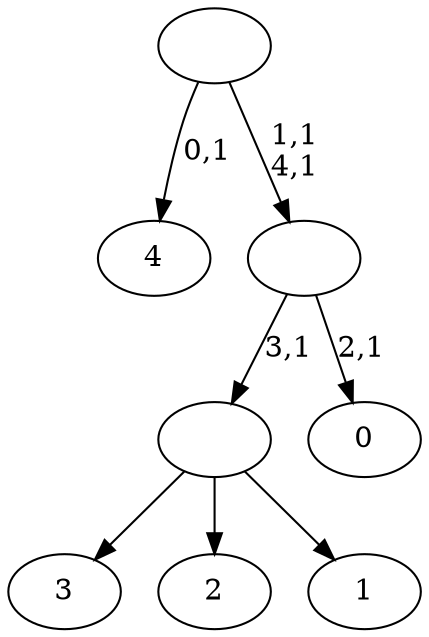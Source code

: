 digraph T {
	10 [label="4"]
	8 [label="3"]
	7 [label="2"]
	6 [label="1"]
	5 [label=""]
	4 [label="0"]
	2 [label=""]
	0 [label=""]
	5 -> 8 [label=""]
	5 -> 7 [label=""]
	5 -> 6 [label=""]
	2 -> 4 [label="2,1"]
	2 -> 5 [label="3,1"]
	0 -> 2 [label="1,1\n4,1"]
	0 -> 10 [label="0,1"]
}
